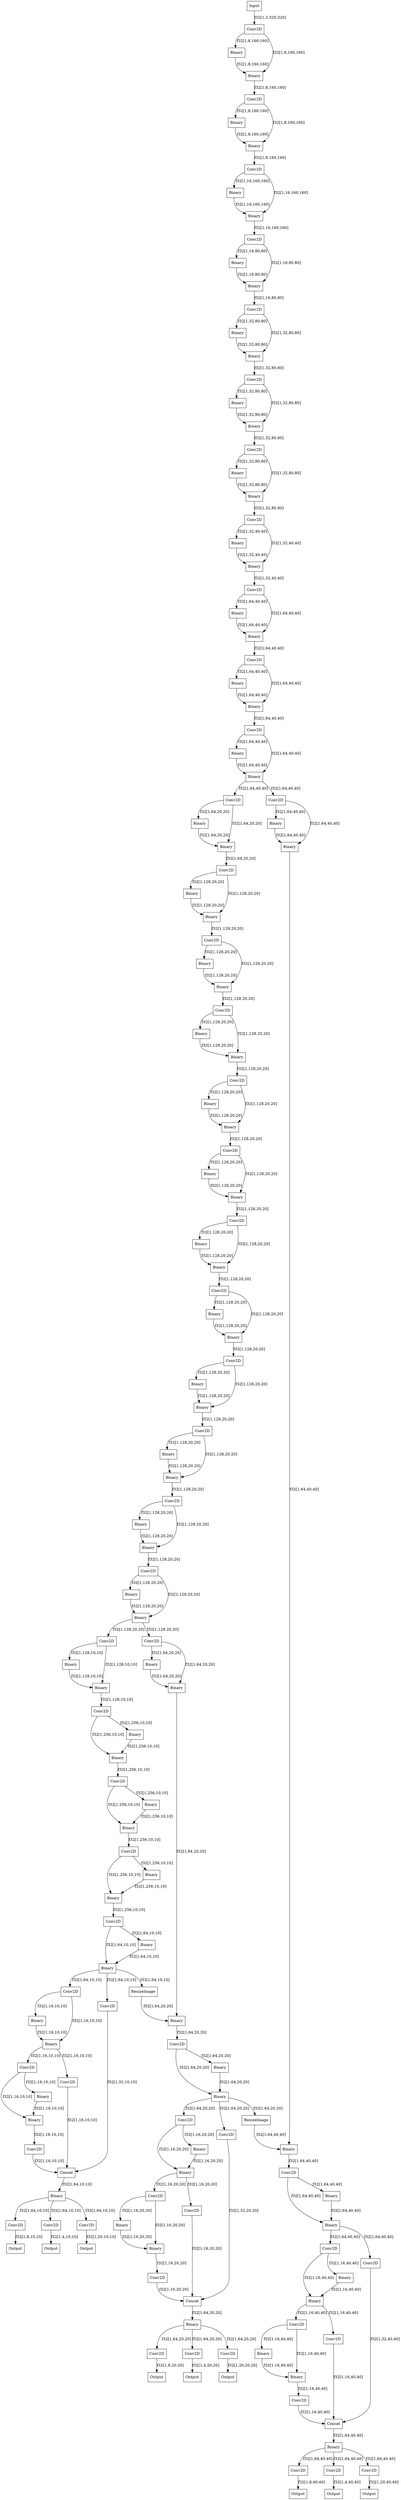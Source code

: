 digraph "graph" {
node [shape="record"]
"Conv_0(Conv)" [label="{Conv2D}"]
"LeakyRelu_1.mul(LeakyRelu)" [label="{Binary}"]
"LeakyRelu_1.max(LeakyRelu)" [label="{Binary}"]
"Conv_2(Conv)" [label="{Conv2D}"]
"LeakyRelu_3.mul(LeakyRelu)" [label="{Binary}"]
"LeakyRelu_3.max(LeakyRelu)" [label="{Binary}"]
"Conv_4(Conv)" [label="{Conv2D}"]
"LeakyRelu_5.mul(LeakyRelu)" [label="{Binary}"]
"LeakyRelu_5.max(LeakyRelu)" [label="{Binary}"]
"Conv_6(Conv)" [label="{Conv2D}"]
"LeakyRelu_7.mul(LeakyRelu)" [label="{Binary}"]
"LeakyRelu_7.max(LeakyRelu)" [label="{Binary}"]
"Conv_8(Conv)" [label="{Conv2D}"]
"LeakyRelu_9.mul(LeakyRelu)" [label="{Binary}"]
"LeakyRelu_9.max(LeakyRelu)" [label="{Binary}"]
"Conv_10(Conv)" [label="{Conv2D}"]
"LeakyRelu_11.mul(LeakyRelu)" [label="{Binary}"]
"LeakyRelu_11.max(LeakyRelu)" [label="{Binary}"]
"Conv_12(Conv)" [label="{Conv2D}"]
"LeakyRelu_13.mul(LeakyRelu)" [label="{Binary}"]
"LeakyRelu_13.max(LeakyRelu)" [label="{Binary}"]
"Conv_14(Conv)" [label="{Conv2D}"]
"LeakyRelu_15.mul(LeakyRelu)" [label="{Binary}"]
"LeakyRelu_15.max(LeakyRelu)" [label="{Binary}"]
"Conv_16(Conv)" [label="{Conv2D}"]
"LeakyRelu_17.mul(LeakyRelu)" [label="{Binary}"]
"LeakyRelu_17.max(LeakyRelu)" [label="{Binary}"]
"Conv_18(Conv)" [label="{Conv2D}"]
"LeakyRelu_19.mul(LeakyRelu)" [label="{Binary}"]
"LeakyRelu_19.max(LeakyRelu)" [label="{Binary}"]
"Conv_20(Conv)" [label="{Conv2D}"]
"LeakyRelu_21.mul(LeakyRelu)" [label="{Binary}"]
"LeakyRelu_21.max(LeakyRelu)" [label="{Binary}"]
"Conv_22(Conv)" [label="{Conv2D}"]
"LeakyRelu_23.mul(LeakyRelu)" [label="{Binary}"]
"LeakyRelu_23.max(LeakyRelu)" [label="{Binary}"]
"Conv_24(Conv)" [label="{Conv2D}"]
"LeakyRelu_25.mul(LeakyRelu)" [label="{Binary}"]
"LeakyRelu_25.max(LeakyRelu)" [label="{Binary}"]
"Conv_26(Conv)" [label="{Conv2D}"]
"LeakyRelu_27.mul(LeakyRelu)" [label="{Binary}"]
"LeakyRelu_27.max(LeakyRelu)" [label="{Binary}"]
"Conv_28(Conv)" [label="{Conv2D}"]
"LeakyRelu_29.mul(LeakyRelu)" [label="{Binary}"]
"LeakyRelu_29.max(LeakyRelu)" [label="{Binary}"]
"Conv_30(Conv)" [label="{Conv2D}"]
"LeakyRelu_31.mul(LeakyRelu)" [label="{Binary}"]
"LeakyRelu_31.max(LeakyRelu)" [label="{Binary}"]
"Conv_32(Conv)" [label="{Conv2D}"]
"LeakyRelu_33.mul(LeakyRelu)" [label="{Binary}"]
"LeakyRelu_33.max(LeakyRelu)" [label="{Binary}"]
"Conv_34(Conv)" [label="{Conv2D}"]
"LeakyRelu_35.mul(LeakyRelu)" [label="{Binary}"]
"LeakyRelu_35.max(LeakyRelu)" [label="{Binary}"]
"Conv_36(Conv)" [label="{Conv2D}"]
"LeakyRelu_37.mul(LeakyRelu)" [label="{Binary}"]
"LeakyRelu_37.max(LeakyRelu)" [label="{Binary}"]
"Conv_38(Conv)" [label="{Conv2D}"]
"LeakyRelu_39.mul(LeakyRelu)" [label="{Binary}"]
"LeakyRelu_39.max(LeakyRelu)" [label="{Binary}"]
"Conv_40(Conv)" [label="{Conv2D}"]
"LeakyRelu_41.mul(LeakyRelu)" [label="{Binary}"]
"LeakyRelu_41.max(LeakyRelu)" [label="{Binary}"]
"Conv_42(Conv)" [label="{Conv2D}"]
"LeakyRelu_43.mul(LeakyRelu)" [label="{Binary}"]
"LeakyRelu_43.max(LeakyRelu)" [label="{Binary}"]
"Conv_44(Conv)" [label="{Conv2D}"]
"LeakyRelu_45.mul(LeakyRelu)" [label="{Binary}"]
"LeakyRelu_45.max(LeakyRelu)" [label="{Binary}"]
"Conv_46(Conv)" [label="{Conv2D}"]
"LeakyRelu_47.mul(LeakyRelu)" [label="{Binary}"]
"LeakyRelu_47.max(LeakyRelu)" [label="{Binary}"]
"Conv_48(Conv)" [label="{Conv2D}"]
"LeakyRelu_49.mul(LeakyRelu)" [label="{Binary}"]
"LeakyRelu_49.max(LeakyRelu)" [label="{Binary}"]
"Conv_50(Conv)" [label="{Conv2D}"]
"LeakyRelu_51.mul(LeakyRelu)" [label="{Binary}"]
"LeakyRelu_51.max(LeakyRelu)" [label="{Binary}"]
"Conv_52(Conv)" [label="{Conv2D}"]
"LeakyRelu_53.mul(LeakyRelu)" [label="{Binary}"]
"LeakyRelu_53.max(LeakyRelu)" [label="{Binary}"]
"Conv_54(Conv)" [label="{Conv2D}"]
"LeakyRelu_55.mul(LeakyRelu)" [label="{Binary}"]
"LeakyRelu_55.max(LeakyRelu)" [label="{Binary}"]
"Conv_56(Conv)" [label="{Conv2D}"]
"LeakyRelu_57.mul(LeakyRelu)" [label="{Binary}"]
"LeakyRelu_57.max(LeakyRelu)" [label="{Binary}"]
"Conv_58(Conv)" [label="{Conv2D}"]
"LeakyRelu_59.mul(LeakyRelu)" [label="{Binary}"]
"LeakyRelu_59.max(LeakyRelu)" [label="{Binary}"]
"Upsample_76(Upsample)" [label="{ResizeImage}"]
"Add_77(binary_add)" [label="{Binary}"]
"Conv_78(Conv)" [label="{Conv2D}"]
"LeakyRelu_79.mul(LeakyRelu)" [label="{Binary}"]
"LeakyRelu_79.max(LeakyRelu)" [label="{Binary}"]
"Upsample_96(Upsample)" [label="{ResizeImage}"]
"Add_97(binary_add)" [label="{Binary}"]
"Conv_98(Conv)" [label="{Conv2D}"]
"LeakyRelu_99.mul(LeakyRelu)" [label="{Binary}"]
"LeakyRelu_99.max(LeakyRelu)" [label="{Binary}"]
"Conv_100(Conv)" [label="{Conv2D}"]
"Conv_101(Conv)" [label="{Conv2D}"]
"LeakyRelu_102.mul(LeakyRelu)" [label="{Binary}"]
"LeakyRelu_102.max(LeakyRelu)" [label="{Binary}"]
"Conv_103(Conv)" [label="{Conv2D}"]
"Conv_104(Conv)" [label="{Conv2D}"]
"LeakyRelu_105.mul(LeakyRelu)" [label="{Binary}"]
"LeakyRelu_105.max(LeakyRelu)" [label="{Binary}"]
"Conv_106(Conv)" [label="{Conv2D}"]
"Concat_107(Concat)" [label="{Concat}"]
"Relu_108.max(Relu)" [label="{Binary}"]
"Conv_109(Conv)" [label="{Conv2D}"]
"Conv_110(Conv)" [label="{Conv2D}"]
"LeakyRelu_111.mul(LeakyRelu)" [label="{Binary}"]
"LeakyRelu_111.max(LeakyRelu)" [label="{Binary}"]
"Conv_112(Conv)" [label="{Conv2D}"]
"Conv_113(Conv)" [label="{Conv2D}"]
"LeakyRelu_114.mul(LeakyRelu)" [label="{Binary}"]
"LeakyRelu_114.max(LeakyRelu)" [label="{Binary}"]
"Conv_115(Conv)" [label="{Conv2D}"]
"Concat_116(Concat)" [label="{Concat}"]
"Relu_117.max(Relu)" [label="{Binary}"]
"Conv_118(Conv)" [label="{Conv2D}"]
"Conv_119(Conv)" [label="{Conv2D}"]
"LeakyRelu_120.mul(LeakyRelu)" [label="{Binary}"]
"LeakyRelu_120.max(LeakyRelu)" [label="{Binary}"]
"Conv_121(Conv)" [label="{Conv2D}"]
"Conv_122(Conv)" [label="{Conv2D}"]
"LeakyRelu_123.mul(LeakyRelu)" [label="{Binary}"]
"LeakyRelu_123.max(LeakyRelu)" [label="{Binary}"]
"Conv_124(Conv)" [label="{Conv2D}"]
"Concat_125(Concat)" [label="{Concat}"]
"Relu_126.max(Relu)" [label="{Binary}"]
"Conv_127(Conv)" [label="{Conv2D}"]
"Conv_135(Conv)" [label="{Conv2D}"]
"Conv_143(Conv)" [label="{Conv2D}"]
"Conv_152(Conv)" [label="{Conv2D}"]
"Conv_160(Conv)" [label="{Conv2D}"]
"Conv_168(Conv)" [label="{Conv2D}"]
"Conv_177(Conv)" [label="{Conv2D}"]
"Conv_185(Conv)" [label="{Conv2D}"]
"Conv_193(Conv)" [label="{Conv2D}"]
"input0" [label="{Input}"]
"475" [label="{Output}"]
"487" [label="{Output}"]
"499" [label="{Output}"]
"512" [label="{Output}"]
"524" [label="{Output}"]
"536" [label="{Output}"]
"549" [label="{Output}"]
"561" [label="{Output}"]
"573" [label="{Output}"]
"Conv_0(Conv)"->"LeakyRelu_1.max(LeakyRelu)" [label="f32[1,8,160,160]"]
"Conv_0(Conv)"->"LeakyRelu_1.mul(LeakyRelu)" [label="f32[1,8,160,160]"]
"LeakyRelu_1.mul(LeakyRelu)"->"LeakyRelu_1.max(LeakyRelu)" [label="f32[1,8,160,160]"]
"LeakyRelu_1.max(LeakyRelu)"->"Conv_2(Conv)" [label="f32[1,8,160,160]"]
"Conv_2(Conv)"->"LeakyRelu_3.max(LeakyRelu)" [label="f32[1,8,160,160]"]
"Conv_2(Conv)"->"LeakyRelu_3.mul(LeakyRelu)" [label="f32[1,8,160,160]"]
"LeakyRelu_3.mul(LeakyRelu)"->"LeakyRelu_3.max(LeakyRelu)" [label="f32[1,8,160,160]"]
"LeakyRelu_3.max(LeakyRelu)"->"Conv_4(Conv)" [label="f32[1,8,160,160]"]
"Conv_4(Conv)"->"LeakyRelu_5.max(LeakyRelu)" [label="f32[1,16,160,160]"]
"Conv_4(Conv)"->"LeakyRelu_5.mul(LeakyRelu)" [label="f32[1,16,160,160]"]
"LeakyRelu_5.mul(LeakyRelu)"->"LeakyRelu_5.max(LeakyRelu)" [label="f32[1,16,160,160]"]
"LeakyRelu_5.max(LeakyRelu)"->"Conv_6(Conv)" [label="f32[1,16,160,160]"]
"Conv_6(Conv)"->"LeakyRelu_7.max(LeakyRelu)" [label="f32[1,16,80,80]"]
"Conv_6(Conv)"->"LeakyRelu_7.mul(LeakyRelu)" [label="f32[1,16,80,80]"]
"LeakyRelu_7.mul(LeakyRelu)"->"LeakyRelu_7.max(LeakyRelu)" [label="f32[1,16,80,80]"]
"LeakyRelu_7.max(LeakyRelu)"->"Conv_8(Conv)" [label="f32[1,16,80,80]"]
"Conv_8(Conv)"->"LeakyRelu_9.max(LeakyRelu)" [label="f32[1,32,80,80]"]
"Conv_8(Conv)"->"LeakyRelu_9.mul(LeakyRelu)" [label="f32[1,32,80,80]"]
"LeakyRelu_9.mul(LeakyRelu)"->"LeakyRelu_9.max(LeakyRelu)" [label="f32[1,32,80,80]"]
"LeakyRelu_9.max(LeakyRelu)"->"Conv_10(Conv)" [label="f32[1,32,80,80]"]
"Conv_10(Conv)"->"LeakyRelu_11.mul(LeakyRelu)" [label="f32[1,32,80,80]"]
"Conv_10(Conv)"->"LeakyRelu_11.max(LeakyRelu)" [label="f32[1,32,80,80]"]
"LeakyRelu_11.mul(LeakyRelu)"->"LeakyRelu_11.max(LeakyRelu)" [label="f32[1,32,80,80]"]
"LeakyRelu_11.max(LeakyRelu)"->"Conv_12(Conv)" [label="f32[1,32,80,80]"]
"Conv_12(Conv)"->"LeakyRelu_13.max(LeakyRelu)" [label="f32[1,32,80,80]"]
"Conv_12(Conv)"->"LeakyRelu_13.mul(LeakyRelu)" [label="f32[1,32,80,80]"]
"LeakyRelu_13.mul(LeakyRelu)"->"LeakyRelu_13.max(LeakyRelu)" [label="f32[1,32,80,80]"]
"LeakyRelu_13.max(LeakyRelu)"->"Conv_14(Conv)" [label="f32[1,32,80,80]"]
"Conv_14(Conv)"->"LeakyRelu_15.mul(LeakyRelu)" [label="f32[1,32,40,40]"]
"Conv_14(Conv)"->"LeakyRelu_15.max(LeakyRelu)" [label="f32[1,32,40,40]"]
"LeakyRelu_15.mul(LeakyRelu)"->"LeakyRelu_15.max(LeakyRelu)" [label="f32[1,32,40,40]"]
"LeakyRelu_15.max(LeakyRelu)"->"Conv_16(Conv)" [label="f32[1,32,40,40]"]
"Conv_16(Conv)"->"LeakyRelu_17.mul(LeakyRelu)" [label="f32[1,64,40,40]"]
"Conv_16(Conv)"->"LeakyRelu_17.max(LeakyRelu)" [label="f32[1,64,40,40]"]
"LeakyRelu_17.mul(LeakyRelu)"->"LeakyRelu_17.max(LeakyRelu)" [label="f32[1,64,40,40]"]
"LeakyRelu_17.max(LeakyRelu)"->"Conv_18(Conv)" [label="f32[1,64,40,40]"]
"Conv_18(Conv)"->"LeakyRelu_19.mul(LeakyRelu)" [label="f32[1,64,40,40]"]
"Conv_18(Conv)"->"LeakyRelu_19.max(LeakyRelu)" [label="f32[1,64,40,40]"]
"LeakyRelu_19.mul(LeakyRelu)"->"LeakyRelu_19.max(LeakyRelu)" [label="f32[1,64,40,40]"]
"LeakyRelu_19.max(LeakyRelu)"->"Conv_20(Conv)" [label="f32[1,64,40,40]"]
"Conv_20(Conv)"->"LeakyRelu_21.max(LeakyRelu)" [label="f32[1,64,40,40]"]
"Conv_20(Conv)"->"LeakyRelu_21.mul(LeakyRelu)" [label="f32[1,64,40,40]"]
"LeakyRelu_21.mul(LeakyRelu)"->"LeakyRelu_21.max(LeakyRelu)" [label="f32[1,64,40,40]"]
"LeakyRelu_21.max(LeakyRelu)"->"Conv_54(Conv)" [label="f32[1,64,40,40]"]
"LeakyRelu_21.max(LeakyRelu)"->"Conv_22(Conv)" [label="f32[1,64,40,40]"]
"Conv_22(Conv)"->"LeakyRelu_23.max(LeakyRelu)" [label="f32[1,64,20,20]"]
"Conv_22(Conv)"->"LeakyRelu_23.mul(LeakyRelu)" [label="f32[1,64,20,20]"]
"LeakyRelu_23.mul(LeakyRelu)"->"LeakyRelu_23.max(LeakyRelu)" [label="f32[1,64,20,20]"]
"LeakyRelu_23.max(LeakyRelu)"->"Conv_24(Conv)" [label="f32[1,64,20,20]"]
"Conv_24(Conv)"->"LeakyRelu_25.mul(LeakyRelu)" [label="f32[1,128,20,20]"]
"Conv_24(Conv)"->"LeakyRelu_25.max(LeakyRelu)" [label="f32[1,128,20,20]"]
"LeakyRelu_25.mul(LeakyRelu)"->"LeakyRelu_25.max(LeakyRelu)" [label="f32[1,128,20,20]"]
"LeakyRelu_25.max(LeakyRelu)"->"Conv_26(Conv)" [label="f32[1,128,20,20]"]
"Conv_26(Conv)"->"LeakyRelu_27.max(LeakyRelu)" [label="f32[1,128,20,20]"]
"Conv_26(Conv)"->"LeakyRelu_27.mul(LeakyRelu)" [label="f32[1,128,20,20]"]
"LeakyRelu_27.mul(LeakyRelu)"->"LeakyRelu_27.max(LeakyRelu)" [label="f32[1,128,20,20]"]
"LeakyRelu_27.max(LeakyRelu)"->"Conv_28(Conv)" [label="f32[1,128,20,20]"]
"Conv_28(Conv)"->"LeakyRelu_29.max(LeakyRelu)" [label="f32[1,128,20,20]"]
"Conv_28(Conv)"->"LeakyRelu_29.mul(LeakyRelu)" [label="f32[1,128,20,20]"]
"LeakyRelu_29.mul(LeakyRelu)"->"LeakyRelu_29.max(LeakyRelu)" [label="f32[1,128,20,20]"]
"LeakyRelu_29.max(LeakyRelu)"->"Conv_30(Conv)" [label="f32[1,128,20,20]"]
"Conv_30(Conv)"->"LeakyRelu_31.max(LeakyRelu)" [label="f32[1,128,20,20]"]
"Conv_30(Conv)"->"LeakyRelu_31.mul(LeakyRelu)" [label="f32[1,128,20,20]"]
"LeakyRelu_31.mul(LeakyRelu)"->"LeakyRelu_31.max(LeakyRelu)" [label="f32[1,128,20,20]"]
"LeakyRelu_31.max(LeakyRelu)"->"Conv_32(Conv)" [label="f32[1,128,20,20]"]
"Conv_32(Conv)"->"LeakyRelu_33.max(LeakyRelu)" [label="f32[1,128,20,20]"]
"Conv_32(Conv)"->"LeakyRelu_33.mul(LeakyRelu)" [label="f32[1,128,20,20]"]
"LeakyRelu_33.mul(LeakyRelu)"->"LeakyRelu_33.max(LeakyRelu)" [label="f32[1,128,20,20]"]
"LeakyRelu_33.max(LeakyRelu)"->"Conv_34(Conv)" [label="f32[1,128,20,20]"]
"Conv_34(Conv)"->"LeakyRelu_35.max(LeakyRelu)" [label="f32[1,128,20,20]"]
"Conv_34(Conv)"->"LeakyRelu_35.mul(LeakyRelu)" [label="f32[1,128,20,20]"]
"LeakyRelu_35.mul(LeakyRelu)"->"LeakyRelu_35.max(LeakyRelu)" [label="f32[1,128,20,20]"]
"LeakyRelu_35.max(LeakyRelu)"->"Conv_36(Conv)" [label="f32[1,128,20,20]"]
"Conv_36(Conv)"->"LeakyRelu_37.mul(LeakyRelu)" [label="f32[1,128,20,20]"]
"Conv_36(Conv)"->"LeakyRelu_37.max(LeakyRelu)" [label="f32[1,128,20,20]"]
"LeakyRelu_37.mul(LeakyRelu)"->"LeakyRelu_37.max(LeakyRelu)" [label="f32[1,128,20,20]"]
"LeakyRelu_37.max(LeakyRelu)"->"Conv_38(Conv)" [label="f32[1,128,20,20]"]
"Conv_38(Conv)"->"LeakyRelu_39.max(LeakyRelu)" [label="f32[1,128,20,20]"]
"Conv_38(Conv)"->"LeakyRelu_39.mul(LeakyRelu)" [label="f32[1,128,20,20]"]
"LeakyRelu_39.mul(LeakyRelu)"->"LeakyRelu_39.max(LeakyRelu)" [label="f32[1,128,20,20]"]
"LeakyRelu_39.max(LeakyRelu)"->"Conv_40(Conv)" [label="f32[1,128,20,20]"]
"Conv_40(Conv)"->"LeakyRelu_41.max(LeakyRelu)" [label="f32[1,128,20,20]"]
"Conv_40(Conv)"->"LeakyRelu_41.mul(LeakyRelu)" [label="f32[1,128,20,20]"]
"LeakyRelu_41.mul(LeakyRelu)"->"LeakyRelu_41.max(LeakyRelu)" [label="f32[1,128,20,20]"]
"LeakyRelu_41.max(LeakyRelu)"->"Conv_42(Conv)" [label="f32[1,128,20,20]"]
"Conv_42(Conv)"->"LeakyRelu_43.max(LeakyRelu)" [label="f32[1,128,20,20]"]
"Conv_42(Conv)"->"LeakyRelu_43.mul(LeakyRelu)" [label="f32[1,128,20,20]"]
"LeakyRelu_43.mul(LeakyRelu)"->"LeakyRelu_43.max(LeakyRelu)" [label="f32[1,128,20,20]"]
"LeakyRelu_43.max(LeakyRelu)"->"Conv_44(Conv)" [label="f32[1,128,20,20]"]
"Conv_44(Conv)"->"LeakyRelu_45.mul(LeakyRelu)" [label="f32[1,128,20,20]"]
"Conv_44(Conv)"->"LeakyRelu_45.max(LeakyRelu)" [label="f32[1,128,20,20]"]
"LeakyRelu_45.mul(LeakyRelu)"->"LeakyRelu_45.max(LeakyRelu)" [label="f32[1,128,20,20]"]
"LeakyRelu_45.max(LeakyRelu)"->"Conv_46(Conv)" [label="f32[1,128,20,20]"]
"LeakyRelu_45.max(LeakyRelu)"->"Conv_56(Conv)" [label="f32[1,128,20,20]"]
"Conv_46(Conv)"->"LeakyRelu_47.mul(LeakyRelu)" [label="f32[1,128,10,10]"]
"Conv_46(Conv)"->"LeakyRelu_47.max(LeakyRelu)" [label="f32[1,128,10,10]"]
"LeakyRelu_47.mul(LeakyRelu)"->"LeakyRelu_47.max(LeakyRelu)" [label="f32[1,128,10,10]"]
"LeakyRelu_47.max(LeakyRelu)"->"Conv_48(Conv)" [label="f32[1,128,10,10]"]
"Conv_48(Conv)"->"LeakyRelu_49.mul(LeakyRelu)" [label="f32[1,256,10,10]"]
"Conv_48(Conv)"->"LeakyRelu_49.max(LeakyRelu)" [label="f32[1,256,10,10]"]
"LeakyRelu_49.mul(LeakyRelu)"->"LeakyRelu_49.max(LeakyRelu)" [label="f32[1,256,10,10]"]
"LeakyRelu_49.max(LeakyRelu)"->"Conv_50(Conv)" [label="f32[1,256,10,10]"]
"Conv_50(Conv)"->"LeakyRelu_51.mul(LeakyRelu)" [label="f32[1,256,10,10]"]
"Conv_50(Conv)"->"LeakyRelu_51.max(LeakyRelu)" [label="f32[1,256,10,10]"]
"LeakyRelu_51.mul(LeakyRelu)"->"LeakyRelu_51.max(LeakyRelu)" [label="f32[1,256,10,10]"]
"LeakyRelu_51.max(LeakyRelu)"->"Conv_52(Conv)" [label="f32[1,256,10,10]"]
"Conv_52(Conv)"->"LeakyRelu_53.mul(LeakyRelu)" [label="f32[1,256,10,10]"]
"Conv_52(Conv)"->"LeakyRelu_53.max(LeakyRelu)" [label="f32[1,256,10,10]"]
"LeakyRelu_53.mul(LeakyRelu)"->"LeakyRelu_53.max(LeakyRelu)" [label="f32[1,256,10,10]"]
"LeakyRelu_53.max(LeakyRelu)"->"Conv_58(Conv)" [label="f32[1,256,10,10]"]
"Conv_54(Conv)"->"LeakyRelu_55.mul(LeakyRelu)" [label="f32[1,64,40,40]"]
"Conv_54(Conv)"->"LeakyRelu_55.max(LeakyRelu)" [label="f32[1,64,40,40]"]
"LeakyRelu_55.mul(LeakyRelu)"->"LeakyRelu_55.max(LeakyRelu)" [label="f32[1,64,40,40]"]
"LeakyRelu_55.max(LeakyRelu)"->"Add_97(binary_add)" [label="f32[1,64,40,40]"]
"Conv_56(Conv)"->"LeakyRelu_57.mul(LeakyRelu)" [label="f32[1,64,20,20]"]
"Conv_56(Conv)"->"LeakyRelu_57.max(LeakyRelu)" [label="f32[1,64,20,20]"]
"LeakyRelu_57.mul(LeakyRelu)"->"LeakyRelu_57.max(LeakyRelu)" [label="f32[1,64,20,20]"]
"LeakyRelu_57.max(LeakyRelu)"->"Add_77(binary_add)" [label="f32[1,64,20,20]"]
"Conv_58(Conv)"->"LeakyRelu_59.mul(LeakyRelu)" [label="f32[1,64,10,10]"]
"Conv_58(Conv)"->"LeakyRelu_59.max(LeakyRelu)" [label="f32[1,64,10,10]"]
"LeakyRelu_59.mul(LeakyRelu)"->"LeakyRelu_59.max(LeakyRelu)" [label="f32[1,64,10,10]"]
"LeakyRelu_59.max(LeakyRelu)"->"Conv_118(Conv)" [label="f32[1,64,10,10]"]
"LeakyRelu_59.max(LeakyRelu)"->"Upsample_76(Upsample)" [label="f32[1,64,10,10]"]
"LeakyRelu_59.max(LeakyRelu)"->"Conv_119(Conv)" [label="f32[1,64,10,10]"]
"Upsample_76(Upsample)"->"Add_77(binary_add)" [label="f32[1,64,20,20]"]
"Add_77(binary_add)"->"Conv_78(Conv)" [label="f32[1,64,20,20]"]
"Conv_78(Conv)"->"LeakyRelu_79.mul(LeakyRelu)" [label="f32[1,64,20,20]"]
"Conv_78(Conv)"->"LeakyRelu_79.max(LeakyRelu)" [label="f32[1,64,20,20]"]
"LeakyRelu_79.mul(LeakyRelu)"->"LeakyRelu_79.max(LeakyRelu)" [label="f32[1,64,20,20]"]
"LeakyRelu_79.max(LeakyRelu)"->"Conv_109(Conv)" [label="f32[1,64,20,20]"]
"LeakyRelu_79.max(LeakyRelu)"->"Conv_110(Conv)" [label="f32[1,64,20,20]"]
"LeakyRelu_79.max(LeakyRelu)"->"Upsample_96(Upsample)" [label="f32[1,64,20,20]"]
"Upsample_96(Upsample)"->"Add_97(binary_add)" [label="f32[1,64,40,40]"]
"Add_97(binary_add)"->"Conv_98(Conv)" [label="f32[1,64,40,40]"]
"Conv_98(Conv)"->"LeakyRelu_99.mul(LeakyRelu)" [label="f32[1,64,40,40]"]
"Conv_98(Conv)"->"LeakyRelu_99.max(LeakyRelu)" [label="f32[1,64,40,40]"]
"LeakyRelu_99.mul(LeakyRelu)"->"LeakyRelu_99.max(LeakyRelu)" [label="f32[1,64,40,40]"]
"LeakyRelu_99.max(LeakyRelu)"->"Conv_101(Conv)" [label="f32[1,64,40,40]"]
"LeakyRelu_99.max(LeakyRelu)"->"Conv_100(Conv)" [label="f32[1,64,40,40]"]
"Conv_100(Conv)"->"Concat_107(Concat)" [label="f32[1,32,40,40]"]
"Conv_101(Conv)"->"LeakyRelu_102.max(LeakyRelu)" [label="f32[1,16,40,40]"]
"Conv_101(Conv)"->"LeakyRelu_102.mul(LeakyRelu)" [label="f32[1,16,40,40]"]
"LeakyRelu_102.mul(LeakyRelu)"->"LeakyRelu_102.max(LeakyRelu)" [label="f32[1,16,40,40]"]
"LeakyRelu_102.max(LeakyRelu)"->"Conv_103(Conv)" [label="f32[1,16,40,40]"]
"LeakyRelu_102.max(LeakyRelu)"->"Conv_104(Conv)" [label="f32[1,16,40,40]"]
"Conv_103(Conv)"->"Concat_107(Concat)" [label="f32[1,16,40,40]"]
"Conv_104(Conv)"->"LeakyRelu_105.mul(LeakyRelu)" [label="f32[1,16,40,40]"]
"Conv_104(Conv)"->"LeakyRelu_105.max(LeakyRelu)" [label="f32[1,16,40,40]"]
"LeakyRelu_105.mul(LeakyRelu)"->"LeakyRelu_105.max(LeakyRelu)" [label="f32[1,16,40,40]"]
"LeakyRelu_105.max(LeakyRelu)"->"Conv_106(Conv)" [label="f32[1,16,40,40]"]
"Conv_106(Conv)"->"Concat_107(Concat)" [label="f32[1,16,40,40]"]
"Concat_107(Concat)"->"Relu_108.max(Relu)" [label="f32[1,64,40,40]"]
"Relu_108.max(Relu)"->"Conv_152(Conv)" [label="f32[1,64,40,40]"]
"Relu_108.max(Relu)"->"Conv_127(Conv)" [label="f32[1,64,40,40]"]
"Relu_108.max(Relu)"->"Conv_177(Conv)" [label="f32[1,64,40,40]"]
"Conv_109(Conv)"->"Concat_116(Concat)" [label="f32[1,32,20,20]"]
"Conv_110(Conv)"->"LeakyRelu_111.mul(LeakyRelu)" [label="f32[1,16,20,20]"]
"Conv_110(Conv)"->"LeakyRelu_111.max(LeakyRelu)" [label="f32[1,16,20,20]"]
"LeakyRelu_111.mul(LeakyRelu)"->"LeakyRelu_111.max(LeakyRelu)" [label="f32[1,16,20,20]"]
"LeakyRelu_111.max(LeakyRelu)"->"Conv_112(Conv)" [label="f32[1,16,20,20]"]
"LeakyRelu_111.max(LeakyRelu)"->"Conv_113(Conv)" [label="f32[1,16,20,20]"]
"Conv_112(Conv)"->"Concat_116(Concat)" [label="f32[1,16,20,20]"]
"Conv_113(Conv)"->"LeakyRelu_114.max(LeakyRelu)" [label="f32[1,16,20,20]"]
"Conv_113(Conv)"->"LeakyRelu_114.mul(LeakyRelu)" [label="f32[1,16,20,20]"]
"LeakyRelu_114.mul(LeakyRelu)"->"LeakyRelu_114.max(LeakyRelu)" [label="f32[1,16,20,20]"]
"LeakyRelu_114.max(LeakyRelu)"->"Conv_115(Conv)" [label="f32[1,16,20,20]"]
"Conv_115(Conv)"->"Concat_116(Concat)" [label="f32[1,16,20,20]"]
"Concat_116(Concat)"->"Relu_117.max(Relu)" [label="f32[1,64,20,20]"]
"Relu_117.max(Relu)"->"Conv_160(Conv)" [label="f32[1,64,20,20]"]
"Relu_117.max(Relu)"->"Conv_185(Conv)" [label="f32[1,64,20,20]"]
"Relu_117.max(Relu)"->"Conv_135(Conv)" [label="f32[1,64,20,20]"]
"Conv_118(Conv)"->"Concat_125(Concat)" [label="f32[1,32,10,10]"]
"Conv_119(Conv)"->"LeakyRelu_120.mul(LeakyRelu)" [label="f32[1,16,10,10]"]
"Conv_119(Conv)"->"LeakyRelu_120.max(LeakyRelu)" [label="f32[1,16,10,10]"]
"LeakyRelu_120.mul(LeakyRelu)"->"LeakyRelu_120.max(LeakyRelu)" [label="f32[1,16,10,10]"]
"LeakyRelu_120.max(LeakyRelu)"->"Conv_121(Conv)" [label="f32[1,16,10,10]"]
"LeakyRelu_120.max(LeakyRelu)"->"Conv_122(Conv)" [label="f32[1,16,10,10]"]
"Conv_121(Conv)"->"Concat_125(Concat)" [label="f32[1,16,10,10]"]
"Conv_122(Conv)"->"LeakyRelu_123.mul(LeakyRelu)" [label="f32[1,16,10,10]"]
"Conv_122(Conv)"->"LeakyRelu_123.max(LeakyRelu)" [label="f32[1,16,10,10]"]
"LeakyRelu_123.mul(LeakyRelu)"->"LeakyRelu_123.max(LeakyRelu)" [label="f32[1,16,10,10]"]
"LeakyRelu_123.max(LeakyRelu)"->"Conv_124(Conv)" [label="f32[1,16,10,10]"]
"Conv_124(Conv)"->"Concat_125(Concat)" [label="f32[1,16,10,10]"]
"Concat_125(Concat)"->"Relu_126.max(Relu)" [label="f32[1,64,10,10]"]
"Relu_126.max(Relu)"->"Conv_193(Conv)" [label="f32[1,64,10,10]"]
"Relu_126.max(Relu)"->"Conv_143(Conv)" [label="f32[1,64,10,10]"]
"Relu_126.max(Relu)"->"Conv_168(Conv)" [label="f32[1,64,10,10]"]
"Conv_127(Conv)"->"475" [label="f32[1,8,40,40]"]
"Conv_135(Conv)"->"487" [label="f32[1,8,20,20]"]
"Conv_143(Conv)"->"499" [label="f32[1,8,10,10]"]
"Conv_152(Conv)"->"512" [label="f32[1,4,40,40]"]
"Conv_160(Conv)"->"524" [label="f32[1,4,20,20]"]
"Conv_168(Conv)"->"536" [label="f32[1,4,10,10]"]
"Conv_177(Conv)"->"549" [label="f32[1,20,40,40]"]
"Conv_185(Conv)"->"561" [label="f32[1,20,20,20]"]
"Conv_193(Conv)"->"573" [label="f32[1,20,10,10]"]
"input0"->"Conv_0(Conv)" [label="f32[1,3,320,320]"]
}
